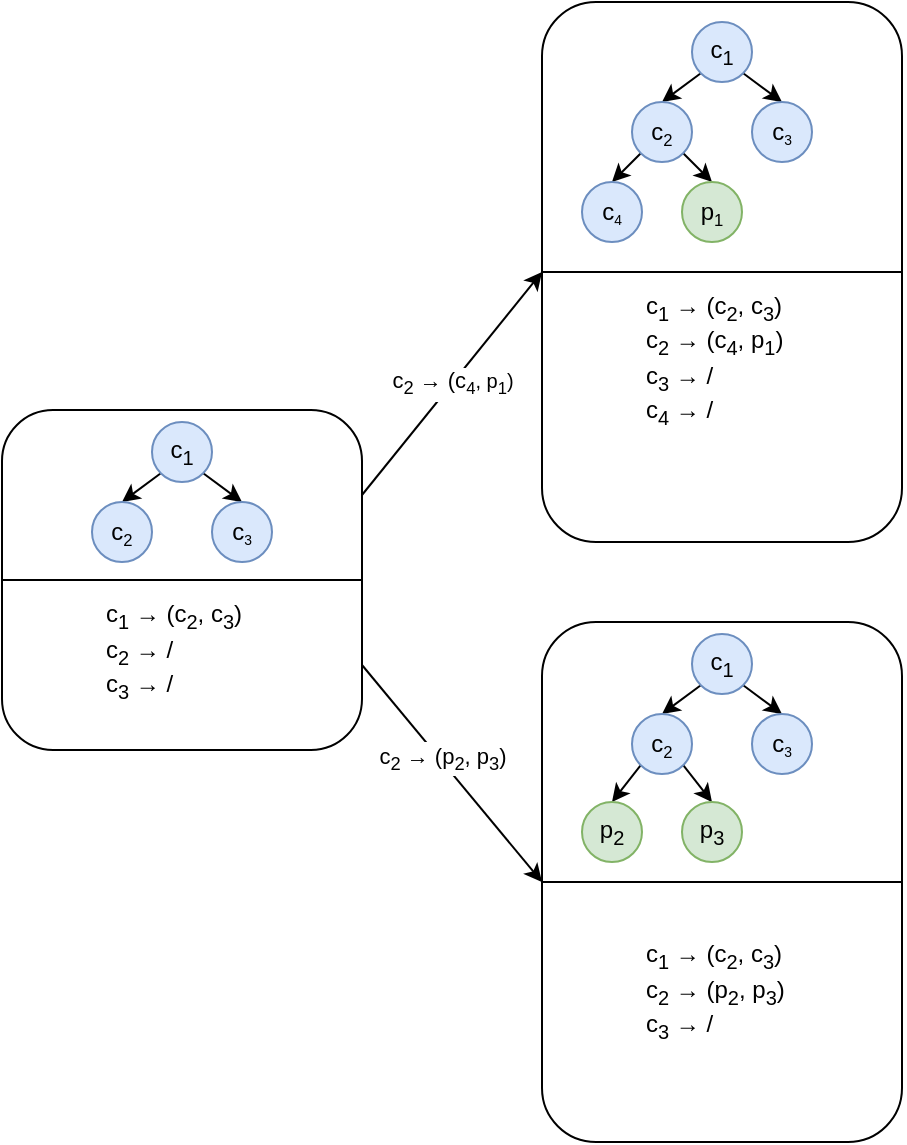 <mxfile version="12.9.9" type="device"><diagram id="1fPj6FAyG8_XlxlpzRxF" name="Page-1"><mxGraphModel dx="665" dy="1606" grid="1" gridSize="10" guides="1" tooltips="1" connect="1" arrows="1" fold="1" page="1" pageScale="1" pageWidth="827" pageHeight="1169" math="0" shadow="0"><root><mxCell id="0"/><mxCell id="1" parent="0"/><mxCell id="VFcuPXbswQCxhU6h1Bbg-26" style="edgeStyle=none;rounded=0;orthogonalLoop=1;jettySize=auto;html=1;exitX=1;exitY=0.75;exitDx=0;exitDy=0;entryX=0;entryY=0.5;entryDx=0;entryDy=0;" edge="1" parent="1" source="VFcuPXbswQCxhU6h1Bbg-1" target="VFcuPXbswQCxhU6h1Bbg-18"><mxGeometry relative="1" as="geometry"/></mxCell><mxCell id="VFcuPXbswQCxhU6h1Bbg-32" value="&lt;font style=&quot;font-size: 11px&quot;&gt;c&lt;sub&gt;2&lt;/sub&gt;&amp;nbsp;→ (p&lt;sub&gt;2&lt;/sub&gt;, p&lt;sub&gt;3&lt;/sub&gt;)&lt;/font&gt;" style="text;html=1;align=center;verticalAlign=middle;resizable=0;points=[];labelBackgroundColor=#ffffff;" vertex="1" connectable="0" parent="VFcuPXbswQCxhU6h1Bbg-26"><mxGeometry x="-0.195" y="-2" relative="1" as="geometry"><mxPoint x="5.09" y="1.42" as="offset"/></mxGeometry></mxCell><mxCell id="VFcuPXbswQCxhU6h1Bbg-29" value="c&lt;sub&gt;2&lt;/sub&gt;&amp;nbsp;→ (c&lt;font size=&quot;1&quot;&gt;&lt;sub&gt;4&lt;/sub&gt;, p&lt;sub&gt;1&lt;/sub&gt;)&lt;/font&gt;" style="edgeStyle=none;rounded=0;orthogonalLoop=1;jettySize=auto;html=1;exitX=1;exitY=0.25;exitDx=0;exitDy=0;entryX=0;entryY=0.5;entryDx=0;entryDy=0;" edge="1" parent="1" source="VFcuPXbswQCxhU6h1Bbg-1" target="VFcuPXbswQCxhU6h1Bbg-10"><mxGeometry relative="1" as="geometry"/></mxCell><mxCell id="VFcuPXbswQCxhU6h1Bbg-1" value="" style="rounded=1;whiteSpace=wrap;html=1;" vertex="1" parent="1"><mxGeometry x="40" y="44" width="180" height="170" as="geometry"/></mxCell><mxCell id="VFcuPXbswQCxhU6h1Bbg-5" style="rounded=0;orthogonalLoop=1;jettySize=auto;html=1;exitX=0;exitY=1;exitDx=0;exitDy=0;entryX=0.5;entryY=0;entryDx=0;entryDy=0;" edge="1" parent="1" source="VFcuPXbswQCxhU6h1Bbg-2" target="VFcuPXbswQCxhU6h1Bbg-3"><mxGeometry relative="1" as="geometry"/></mxCell><mxCell id="VFcuPXbswQCxhU6h1Bbg-7" style="edgeStyle=none;rounded=0;orthogonalLoop=1;jettySize=auto;html=1;exitX=1;exitY=1;exitDx=0;exitDy=0;entryX=0.5;entryY=0;entryDx=0;entryDy=0;" edge="1" parent="1" source="VFcuPXbswQCxhU6h1Bbg-2" target="VFcuPXbswQCxhU6h1Bbg-4"><mxGeometry relative="1" as="geometry"/></mxCell><mxCell id="VFcuPXbswQCxhU6h1Bbg-2" value="c&lt;sub&gt;1&lt;/sub&gt;" style="ellipse;whiteSpace=wrap;html=1;aspect=fixed;fillColor=#dae8fc;strokeColor=#6c8ebf;" vertex="1" parent="1"><mxGeometry x="115" y="50" width="30" height="30" as="geometry"/></mxCell><mxCell id="VFcuPXbswQCxhU6h1Bbg-3" value="c&lt;span style=&quot;font-size: 10px&quot;&gt;&lt;sub&gt;2&lt;/sub&gt;&lt;/span&gt;" style="ellipse;whiteSpace=wrap;html=1;aspect=fixed;fillColor=#dae8fc;strokeColor=#6c8ebf;" vertex="1" parent="1"><mxGeometry x="85" y="90" width="30" height="30" as="geometry"/></mxCell><mxCell id="VFcuPXbswQCxhU6h1Bbg-4" value="c&lt;span style=&quot;font-size: 8.333px&quot;&gt;&lt;sub&gt;3&lt;/sub&gt;&lt;/span&gt;" style="ellipse;whiteSpace=wrap;html=1;aspect=fixed;fillColor=#dae8fc;strokeColor=#6c8ebf;" vertex="1" parent="1"><mxGeometry x="145" y="90" width="30" height="30" as="geometry"/></mxCell><mxCell id="VFcuPXbswQCxhU6h1Bbg-8" value="" style="endArrow=none;html=1;entryX=1;entryY=0.5;entryDx=0;entryDy=0;exitX=0;exitY=0.5;exitDx=0;exitDy=0;" edge="1" parent="1" source="VFcuPXbswQCxhU6h1Bbg-1" target="VFcuPXbswQCxhU6h1Bbg-1"><mxGeometry width="50" height="50" relative="1" as="geometry"><mxPoint x="150" y="300" as="sourcePoint"/><mxPoint x="200" y="250" as="targetPoint"/></mxGeometry></mxCell><mxCell id="VFcuPXbswQCxhU6h1Bbg-9" value="c&lt;sub&gt;1&lt;/sub&gt;&amp;nbsp;→ (c&lt;sub&gt;2&lt;/sub&gt;, c&lt;sub&gt;3&lt;/sub&gt;)&lt;br&gt;c&lt;sub&gt;2&lt;/sub&gt;&amp;nbsp;→ /&lt;br&gt;&lt;div&gt;&lt;span&gt;c&lt;/span&gt;&lt;sub&gt;3&lt;/sub&gt;&lt;span&gt;&amp;nbsp;→ /&lt;/span&gt;&lt;/div&gt;" style="text;html=1;strokeColor=none;fillColor=none;align=left;verticalAlign=middle;whiteSpace=wrap;rounded=0;" vertex="1" parent="1"><mxGeometry x="90" y="140" width="80" height="50" as="geometry"/></mxCell><mxCell id="VFcuPXbswQCxhU6h1Bbg-10" value="" style="rounded=1;whiteSpace=wrap;html=1;" vertex="1" parent="1"><mxGeometry x="310" y="-160" width="180" height="270" as="geometry"/></mxCell><mxCell id="VFcuPXbswQCxhU6h1Bbg-11" style="rounded=0;orthogonalLoop=1;jettySize=auto;html=1;exitX=0;exitY=1;exitDx=0;exitDy=0;entryX=0.5;entryY=0;entryDx=0;entryDy=0;" edge="1" parent="1" source="VFcuPXbswQCxhU6h1Bbg-13" target="VFcuPXbswQCxhU6h1Bbg-14"><mxGeometry relative="1" as="geometry"/></mxCell><mxCell id="VFcuPXbswQCxhU6h1Bbg-12" style="edgeStyle=none;rounded=0;orthogonalLoop=1;jettySize=auto;html=1;exitX=1;exitY=1;exitDx=0;exitDy=0;entryX=0.5;entryY=0;entryDx=0;entryDy=0;" edge="1" parent="1" source="VFcuPXbswQCxhU6h1Bbg-13" target="VFcuPXbswQCxhU6h1Bbg-15"><mxGeometry relative="1" as="geometry"/></mxCell><mxCell id="VFcuPXbswQCxhU6h1Bbg-13" value="c&lt;sub&gt;1&lt;/sub&gt;" style="ellipse;whiteSpace=wrap;html=1;aspect=fixed;fillColor=#dae8fc;strokeColor=#6c8ebf;" vertex="1" parent="1"><mxGeometry x="385" y="-150" width="30" height="30" as="geometry"/></mxCell><mxCell id="VFcuPXbswQCxhU6h1Bbg-39" style="edgeStyle=none;rounded=0;orthogonalLoop=1;jettySize=auto;html=1;exitX=0;exitY=1;exitDx=0;exitDy=0;entryX=0.5;entryY=0;entryDx=0;entryDy=0;" edge="1" parent="1" source="VFcuPXbswQCxhU6h1Bbg-14" target="VFcuPXbswQCxhU6h1Bbg-38"><mxGeometry relative="1" as="geometry"/></mxCell><mxCell id="VFcuPXbswQCxhU6h1Bbg-40" style="edgeStyle=none;rounded=0;orthogonalLoop=1;jettySize=auto;html=1;exitX=1;exitY=1;exitDx=0;exitDy=0;entryX=0.5;entryY=0;entryDx=0;entryDy=0;" edge="1" parent="1" source="VFcuPXbswQCxhU6h1Bbg-14" target="VFcuPXbswQCxhU6h1Bbg-37"><mxGeometry relative="1" as="geometry"/></mxCell><mxCell id="VFcuPXbswQCxhU6h1Bbg-14" value="c&lt;span style=&quot;font-size: 10px&quot;&gt;&lt;sub&gt;2&lt;/sub&gt;&lt;/span&gt;" style="ellipse;whiteSpace=wrap;html=1;aspect=fixed;fillColor=#dae8fc;strokeColor=#6c8ebf;" vertex="1" parent="1"><mxGeometry x="355" y="-110" width="30" height="30" as="geometry"/></mxCell><mxCell id="VFcuPXbswQCxhU6h1Bbg-15" value="c&lt;span style=&quot;font-size: 8.333px&quot;&gt;&lt;sub&gt;3&lt;/sub&gt;&lt;/span&gt;" style="ellipse;whiteSpace=wrap;html=1;aspect=fixed;fillColor=#dae8fc;strokeColor=#6c8ebf;" vertex="1" parent="1"><mxGeometry x="415" y="-110" width="30" height="30" as="geometry"/></mxCell><mxCell id="VFcuPXbswQCxhU6h1Bbg-16" value="" style="endArrow=none;html=1;entryX=1;entryY=0.5;entryDx=0;entryDy=0;exitX=0;exitY=0.5;exitDx=0;exitDy=0;" edge="1" parent="1" source="VFcuPXbswQCxhU6h1Bbg-10" target="VFcuPXbswQCxhU6h1Bbg-10"><mxGeometry width="50" height="50" relative="1" as="geometry"><mxPoint x="420" y="176" as="sourcePoint"/><mxPoint x="470" y="126" as="targetPoint"/></mxGeometry></mxCell><mxCell id="VFcuPXbswQCxhU6h1Bbg-17" value="c&lt;sub&gt;1&lt;/sub&gt;&amp;nbsp;→ (c&lt;sub&gt;2&lt;/sub&gt;, c&lt;sub&gt;3&lt;/sub&gt;)&lt;br&gt;c&lt;sub&gt;2&lt;/sub&gt;&amp;nbsp;→ (c&lt;sub&gt;4&lt;/sub&gt;, p&lt;sub&gt;1&lt;/sub&gt;)&lt;br&gt;&lt;div&gt;c&lt;sub&gt;3&lt;/sub&gt;&amp;nbsp;→ /&lt;br&gt;c&lt;sub&gt;4&lt;/sub&gt;&amp;nbsp;→ /&lt;/div&gt;" style="text;html=1;strokeColor=none;fillColor=none;align=left;verticalAlign=middle;whiteSpace=wrap;rounded=0;" vertex="1" parent="1"><mxGeometry x="360" y="-6" width="80" height="50" as="geometry"/></mxCell><mxCell id="VFcuPXbswQCxhU6h1Bbg-18" value="" style="rounded=1;whiteSpace=wrap;html=1;" vertex="1" parent="1"><mxGeometry x="310" y="150" width="180" height="260" as="geometry"/></mxCell><mxCell id="VFcuPXbswQCxhU6h1Bbg-19" style="rounded=0;orthogonalLoop=1;jettySize=auto;html=1;exitX=0;exitY=1;exitDx=0;exitDy=0;entryX=0.5;entryY=0;entryDx=0;entryDy=0;" edge="1" parent="1" source="VFcuPXbswQCxhU6h1Bbg-21" target="VFcuPXbswQCxhU6h1Bbg-22"><mxGeometry relative="1" as="geometry"/></mxCell><mxCell id="VFcuPXbswQCxhU6h1Bbg-20" style="edgeStyle=none;rounded=0;orthogonalLoop=1;jettySize=auto;html=1;exitX=1;exitY=1;exitDx=0;exitDy=0;entryX=0.5;entryY=0;entryDx=0;entryDy=0;" edge="1" parent="1" source="VFcuPXbswQCxhU6h1Bbg-21" target="VFcuPXbswQCxhU6h1Bbg-23"><mxGeometry relative="1" as="geometry"/></mxCell><mxCell id="VFcuPXbswQCxhU6h1Bbg-21" value="c&lt;sub&gt;1&lt;/sub&gt;" style="ellipse;whiteSpace=wrap;html=1;aspect=fixed;fillColor=#dae8fc;strokeColor=#6c8ebf;" vertex="1" parent="1"><mxGeometry x="385" y="156" width="30" height="30" as="geometry"/></mxCell><mxCell id="VFcuPXbswQCxhU6h1Bbg-35" style="edgeStyle=none;rounded=0;orthogonalLoop=1;jettySize=auto;html=1;exitX=0;exitY=1;exitDx=0;exitDy=0;entryX=0.5;entryY=0;entryDx=0;entryDy=0;" edge="1" parent="1" source="VFcuPXbswQCxhU6h1Bbg-22" target="VFcuPXbswQCxhU6h1Bbg-33"><mxGeometry relative="1" as="geometry"/></mxCell><mxCell id="VFcuPXbswQCxhU6h1Bbg-36" style="edgeStyle=none;rounded=0;orthogonalLoop=1;jettySize=auto;html=1;exitX=1;exitY=1;exitDx=0;exitDy=0;entryX=0.5;entryY=0;entryDx=0;entryDy=0;" edge="1" parent="1" source="VFcuPXbswQCxhU6h1Bbg-22" target="VFcuPXbswQCxhU6h1Bbg-34"><mxGeometry relative="1" as="geometry"/></mxCell><mxCell id="VFcuPXbswQCxhU6h1Bbg-22" value="c&lt;span style=&quot;font-size: 10px&quot;&gt;&lt;sub&gt;2&lt;/sub&gt;&lt;/span&gt;" style="ellipse;whiteSpace=wrap;html=1;aspect=fixed;fillColor=#dae8fc;strokeColor=#6c8ebf;" vertex="1" parent="1"><mxGeometry x="355" y="196" width="30" height="30" as="geometry"/></mxCell><mxCell id="VFcuPXbswQCxhU6h1Bbg-23" value="c&lt;span style=&quot;font-size: 8.333px&quot;&gt;&lt;sub&gt;3&lt;/sub&gt;&lt;/span&gt;" style="ellipse;whiteSpace=wrap;html=1;aspect=fixed;fillColor=#dae8fc;strokeColor=#6c8ebf;" vertex="1" parent="1"><mxGeometry x="415" y="196" width="30" height="30" as="geometry"/></mxCell><mxCell id="VFcuPXbswQCxhU6h1Bbg-24" value="" style="endArrow=none;html=1;entryX=1;entryY=0.5;entryDx=0;entryDy=0;exitX=0;exitY=0.5;exitDx=0;exitDy=0;" edge="1" parent="1" source="VFcuPXbswQCxhU6h1Bbg-18" target="VFcuPXbswQCxhU6h1Bbg-18"><mxGeometry width="50" height="50" relative="1" as="geometry"><mxPoint x="420" y="406" as="sourcePoint"/><mxPoint x="470" y="356" as="targetPoint"/></mxGeometry></mxCell><mxCell id="VFcuPXbswQCxhU6h1Bbg-25" value="c&lt;sub&gt;1&lt;/sub&gt;&amp;nbsp;→ (c&lt;sub&gt;2&lt;/sub&gt;, c&lt;sub&gt;3&lt;/sub&gt;)&lt;br&gt;c&lt;sub&gt;2&lt;/sub&gt;&amp;nbsp;→ (p&lt;sub&gt;2&lt;/sub&gt;, p&lt;sub&gt;3&lt;/sub&gt;)&lt;br&gt;&lt;div&gt;c&lt;sub&gt;3&lt;/sub&gt;&amp;nbsp;→ /&lt;/div&gt;" style="text;html=1;strokeColor=none;fillColor=none;align=left;verticalAlign=middle;whiteSpace=wrap;rounded=0;" vertex="1" parent="1"><mxGeometry x="360" y="310" width="80" height="50" as="geometry"/></mxCell><mxCell id="VFcuPXbswQCxhU6h1Bbg-33" value="p&lt;sub&gt;2&lt;/sub&gt;" style="ellipse;whiteSpace=wrap;html=1;aspect=fixed;fillColor=#d5e8d4;strokeColor=#82b366;" vertex="1" parent="1"><mxGeometry x="330" y="240" width="30" height="30" as="geometry"/></mxCell><mxCell id="VFcuPXbswQCxhU6h1Bbg-34" value="p&lt;sub&gt;3&lt;/sub&gt;" style="ellipse;whiteSpace=wrap;html=1;aspect=fixed;fillColor=#d5e8d4;strokeColor=#82b366;" vertex="1" parent="1"><mxGeometry x="380" y="240" width="30" height="30" as="geometry"/></mxCell><mxCell id="VFcuPXbswQCxhU6h1Bbg-37" value="p&lt;span style=&quot;font-size: 10px&quot;&gt;&lt;sub&gt;1&lt;/sub&gt;&lt;/span&gt;" style="ellipse;whiteSpace=wrap;html=1;aspect=fixed;fillColor=#d5e8d4;strokeColor=#82b366;" vertex="1" parent="1"><mxGeometry x="380" y="-70" width="30" height="30" as="geometry"/></mxCell><mxCell id="VFcuPXbswQCxhU6h1Bbg-38" value="c&lt;span style=&quot;font-size: 8.333px&quot;&gt;&lt;sub&gt;4&lt;/sub&gt;&lt;/span&gt;" style="ellipse;whiteSpace=wrap;html=1;aspect=fixed;fillColor=#dae8fc;strokeColor=#6c8ebf;" vertex="1" parent="1"><mxGeometry x="330" y="-70" width="30" height="30" as="geometry"/></mxCell></root></mxGraphModel></diagram></mxfile>